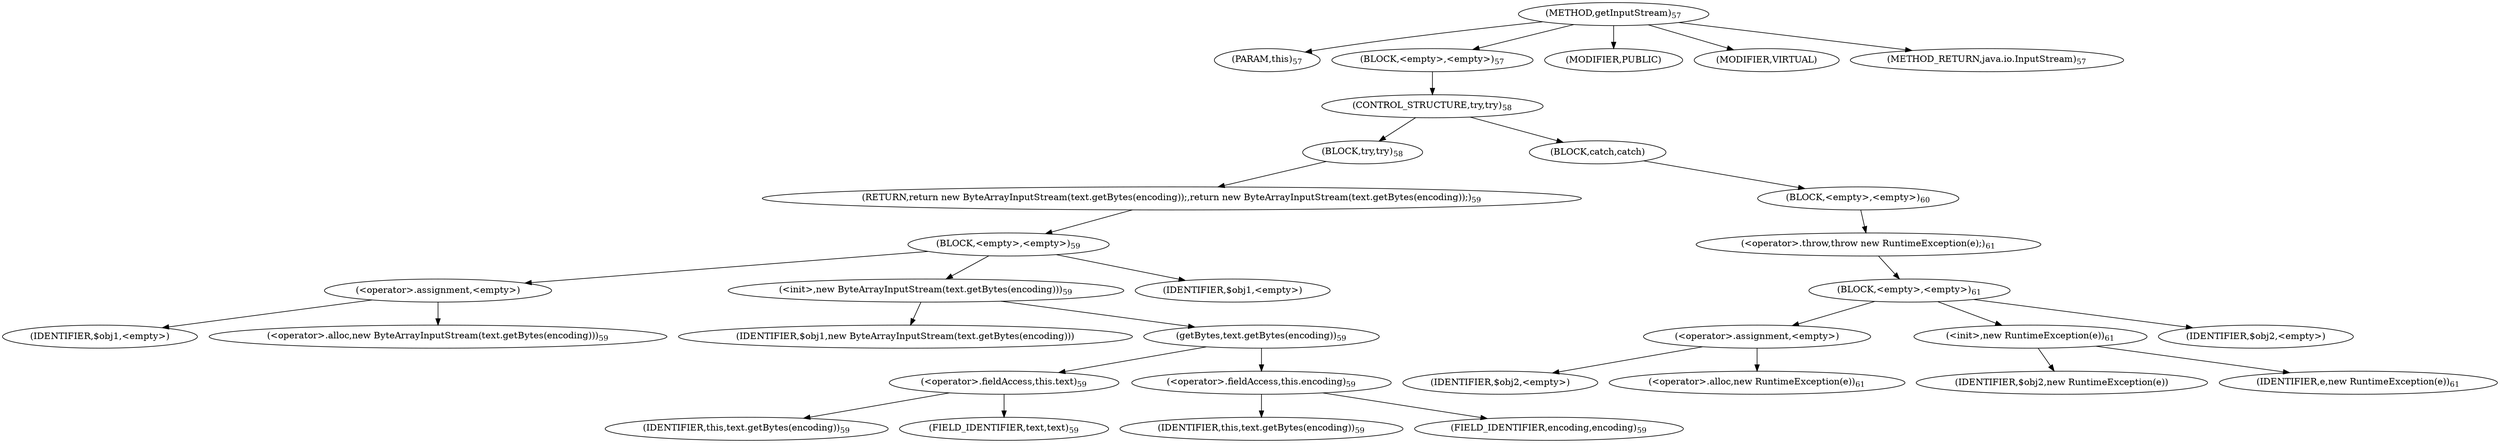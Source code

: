 digraph "getInputStream" {  
"92" [label = <(METHOD,getInputStream)<SUB>57</SUB>> ]
"93" [label = <(PARAM,this)<SUB>57</SUB>> ]
"94" [label = <(BLOCK,&lt;empty&gt;,&lt;empty&gt;)<SUB>57</SUB>> ]
"95" [label = <(CONTROL_STRUCTURE,try,try)<SUB>58</SUB>> ]
"96" [label = <(BLOCK,try,try)<SUB>58</SUB>> ]
"97" [label = <(RETURN,return new ByteArrayInputStream(text.getBytes(encoding));,return new ByteArrayInputStream(text.getBytes(encoding));)<SUB>59</SUB>> ]
"98" [label = <(BLOCK,&lt;empty&gt;,&lt;empty&gt;)<SUB>59</SUB>> ]
"99" [label = <(&lt;operator&gt;.assignment,&lt;empty&gt;)> ]
"100" [label = <(IDENTIFIER,$obj1,&lt;empty&gt;)> ]
"101" [label = <(&lt;operator&gt;.alloc,new ByteArrayInputStream(text.getBytes(encoding)))<SUB>59</SUB>> ]
"102" [label = <(&lt;init&gt;,new ByteArrayInputStream(text.getBytes(encoding)))<SUB>59</SUB>> ]
"103" [label = <(IDENTIFIER,$obj1,new ByteArrayInputStream(text.getBytes(encoding)))> ]
"104" [label = <(getBytes,text.getBytes(encoding))<SUB>59</SUB>> ]
"105" [label = <(&lt;operator&gt;.fieldAccess,this.text)<SUB>59</SUB>> ]
"106" [label = <(IDENTIFIER,this,text.getBytes(encoding))<SUB>59</SUB>> ]
"107" [label = <(FIELD_IDENTIFIER,text,text)<SUB>59</SUB>> ]
"108" [label = <(&lt;operator&gt;.fieldAccess,this.encoding)<SUB>59</SUB>> ]
"109" [label = <(IDENTIFIER,this,text.getBytes(encoding))<SUB>59</SUB>> ]
"110" [label = <(FIELD_IDENTIFIER,encoding,encoding)<SUB>59</SUB>> ]
"111" [label = <(IDENTIFIER,$obj1,&lt;empty&gt;)> ]
"112" [label = <(BLOCK,catch,catch)> ]
"113" [label = <(BLOCK,&lt;empty&gt;,&lt;empty&gt;)<SUB>60</SUB>> ]
"114" [label = <(&lt;operator&gt;.throw,throw new RuntimeException(e);)<SUB>61</SUB>> ]
"115" [label = <(BLOCK,&lt;empty&gt;,&lt;empty&gt;)<SUB>61</SUB>> ]
"116" [label = <(&lt;operator&gt;.assignment,&lt;empty&gt;)> ]
"117" [label = <(IDENTIFIER,$obj2,&lt;empty&gt;)> ]
"118" [label = <(&lt;operator&gt;.alloc,new RuntimeException(e))<SUB>61</SUB>> ]
"119" [label = <(&lt;init&gt;,new RuntimeException(e))<SUB>61</SUB>> ]
"120" [label = <(IDENTIFIER,$obj2,new RuntimeException(e))> ]
"121" [label = <(IDENTIFIER,e,new RuntimeException(e))<SUB>61</SUB>> ]
"122" [label = <(IDENTIFIER,$obj2,&lt;empty&gt;)> ]
"123" [label = <(MODIFIER,PUBLIC)> ]
"124" [label = <(MODIFIER,VIRTUAL)> ]
"125" [label = <(METHOD_RETURN,java.io.InputStream)<SUB>57</SUB>> ]
  "92" -> "93" 
  "92" -> "94" 
  "92" -> "123" 
  "92" -> "124" 
  "92" -> "125" 
  "94" -> "95" 
  "95" -> "96" 
  "95" -> "112" 
  "96" -> "97" 
  "97" -> "98" 
  "98" -> "99" 
  "98" -> "102" 
  "98" -> "111" 
  "99" -> "100" 
  "99" -> "101" 
  "102" -> "103" 
  "102" -> "104" 
  "104" -> "105" 
  "104" -> "108" 
  "105" -> "106" 
  "105" -> "107" 
  "108" -> "109" 
  "108" -> "110" 
  "112" -> "113" 
  "113" -> "114" 
  "114" -> "115" 
  "115" -> "116" 
  "115" -> "119" 
  "115" -> "122" 
  "116" -> "117" 
  "116" -> "118" 
  "119" -> "120" 
  "119" -> "121" 
}
